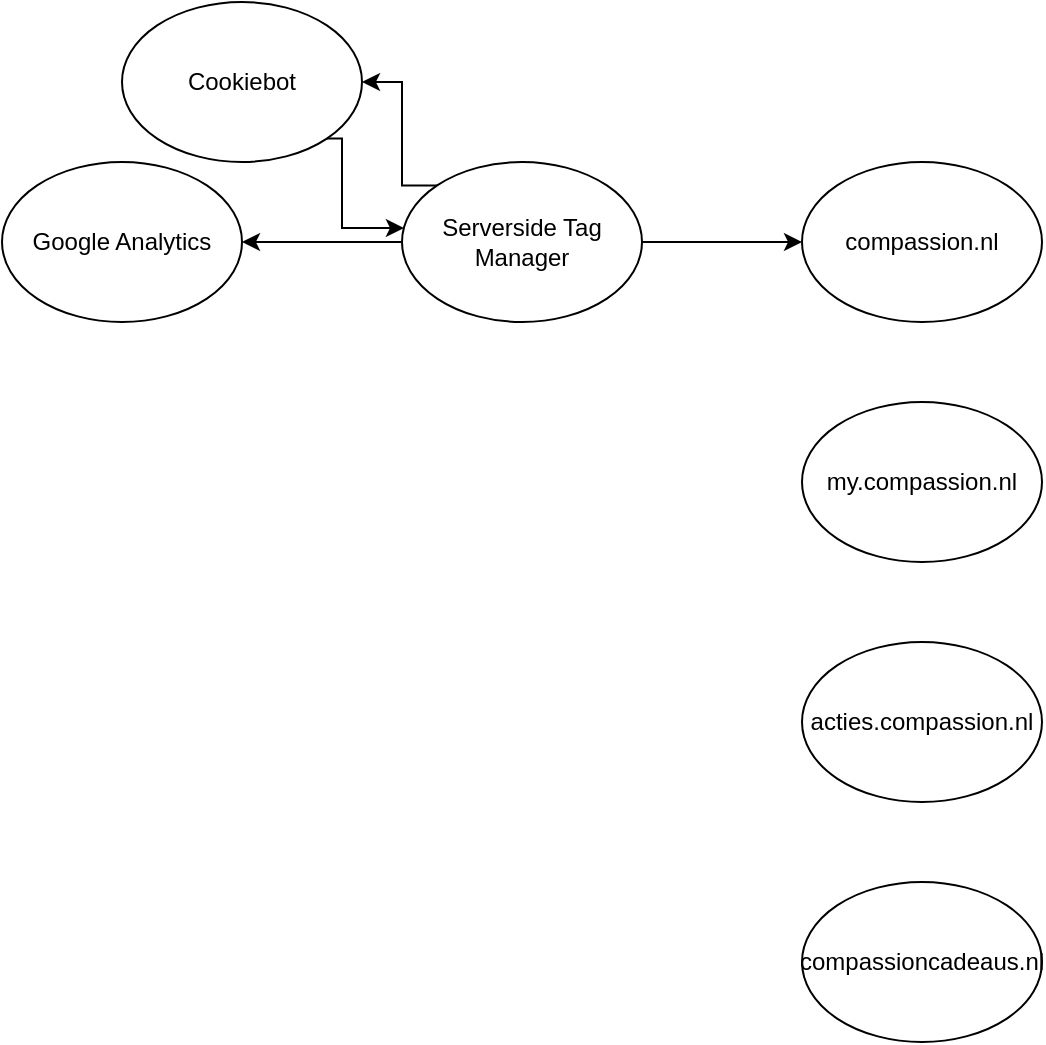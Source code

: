 <mxfile version="24.8.0">
  <diagram name="Page-1" id="FxjnjqrMU2WZ8gD9hqxo">
    <mxGraphModel dx="1426" dy="749" grid="1" gridSize="10" guides="1" tooltips="1" connect="1" arrows="1" fold="1" page="1" pageScale="1" pageWidth="850" pageHeight="1100" math="0" shadow="0">
      <root>
        <mxCell id="0" />
        <mxCell id="1" parent="0" />
        <mxCell id="LpxZO5-NzFp59eYK2TOn-1" value="compassion.nl" style="ellipse;whiteSpace=wrap;html=1;" vertex="1" parent="1">
          <mxGeometry x="560" y="200" width="120" height="80" as="geometry" />
        </mxCell>
        <mxCell id="LpxZO5-NzFp59eYK2TOn-2" value="my.compassion.nl" style="ellipse;whiteSpace=wrap;html=1;" vertex="1" parent="1">
          <mxGeometry x="560" y="320" width="120" height="80" as="geometry" />
        </mxCell>
        <mxCell id="LpxZO5-NzFp59eYK2TOn-3" value="acties.compassion.nl" style="ellipse;whiteSpace=wrap;html=1;" vertex="1" parent="1">
          <mxGeometry x="560" y="440" width="120" height="80" as="geometry" />
        </mxCell>
        <mxCell id="LpxZO5-NzFp59eYK2TOn-4" value="compassioncadeaus.nl" style="ellipse;whiteSpace=wrap;html=1;" vertex="1" parent="1">
          <mxGeometry x="560" y="560" width="120" height="80" as="geometry" />
        </mxCell>
        <mxCell id="LpxZO5-NzFp59eYK2TOn-7" value="" style="edgeStyle=orthogonalEdgeStyle;rounded=0;orthogonalLoop=1;jettySize=auto;html=1;" edge="1" parent="1" source="LpxZO5-NzFp59eYK2TOn-5" target="LpxZO5-NzFp59eYK2TOn-6">
          <mxGeometry relative="1" as="geometry" />
        </mxCell>
        <mxCell id="LpxZO5-NzFp59eYK2TOn-9" style="edgeStyle=orthogonalEdgeStyle;rounded=0;orthogonalLoop=1;jettySize=auto;html=1;exitX=0;exitY=0;exitDx=0;exitDy=0;entryX=1;entryY=0.5;entryDx=0;entryDy=0;" edge="1" parent="1" source="LpxZO5-NzFp59eYK2TOn-5" target="LpxZO5-NzFp59eYK2TOn-8">
          <mxGeometry relative="1" as="geometry">
            <mxPoint x="440" y="130" as="targetPoint" />
            <Array as="points">
              <mxPoint x="360" y="212" />
              <mxPoint x="360" y="160" />
            </Array>
          </mxGeometry>
        </mxCell>
        <mxCell id="LpxZO5-NzFp59eYK2TOn-11" value="" style="edgeStyle=orthogonalEdgeStyle;rounded=0;orthogonalLoop=1;jettySize=auto;html=1;" edge="1" parent="1" source="LpxZO5-NzFp59eYK2TOn-5" target="LpxZO5-NzFp59eYK2TOn-1">
          <mxGeometry relative="1" as="geometry" />
        </mxCell>
        <mxCell id="LpxZO5-NzFp59eYK2TOn-5" value="Serverside Tag Manager" style="ellipse;whiteSpace=wrap;html=1;" vertex="1" parent="1">
          <mxGeometry x="360" y="200" width="120" height="80" as="geometry" />
        </mxCell>
        <mxCell id="LpxZO5-NzFp59eYK2TOn-6" value="Google Analytics" style="ellipse;whiteSpace=wrap;html=1;" vertex="1" parent="1">
          <mxGeometry x="160" y="200" width="120" height="80" as="geometry" />
        </mxCell>
        <mxCell id="LpxZO5-NzFp59eYK2TOn-10" style="edgeStyle=orthogonalEdgeStyle;rounded=0;orthogonalLoop=1;jettySize=auto;html=1;exitX=1;exitY=1;exitDx=0;exitDy=0;entryX=0.008;entryY=0.413;entryDx=0;entryDy=0;entryPerimeter=0;" edge="1" parent="1" source="LpxZO5-NzFp59eYK2TOn-8" target="LpxZO5-NzFp59eYK2TOn-5">
          <mxGeometry relative="1" as="geometry">
            <Array as="points">
              <mxPoint x="330" y="188" />
              <mxPoint x="330" y="233" />
            </Array>
          </mxGeometry>
        </mxCell>
        <mxCell id="LpxZO5-NzFp59eYK2TOn-8" value="Cookiebot" style="ellipse;whiteSpace=wrap;html=1;" vertex="1" parent="1">
          <mxGeometry x="220" y="120" width="120" height="80" as="geometry" />
        </mxCell>
      </root>
    </mxGraphModel>
  </diagram>
</mxfile>
